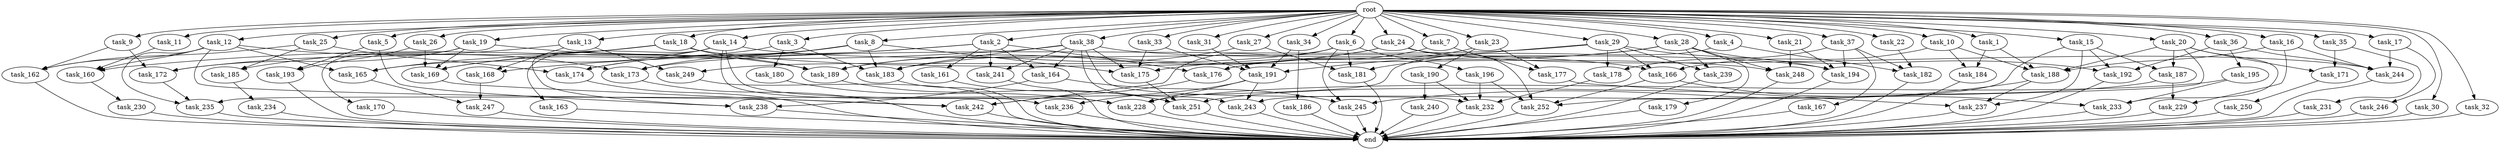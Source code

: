 digraph G {
  task_12 [size="2.048000"];
  task_160 [size="979252543.488000"];
  task_36 [size="2.048000"];
  task_19 [size="2.048000"];
  task_249 [size="429496729.600000"];
  task_196 [size="154618822.656000"];
  root [size="0.000000"];
  task_10 [size="2.048000"];
  task_168 [size="343597383.680000"];
  task_18 [size="2.048000"];
  task_1 [size="2.048000"];
  task_189 [size="2576980377.600000"];
  task_183 [size="3813930958.848000"];
  task_161 [size="68719476.736000"];
  task_4 [size="2.048000"];
  task_33 [size="2.048000"];
  task_235 [size="841813590.016000"];
  task_234 [size="1717986918.400000"];
  task_8 [size="2.048000"];
  task_252 [size="2370821947.392000"];
  task_15 [size="2.048000"];
  task_5 [size="2.048000"];
  end [size="0.000000"];
  task_228 [size="3418793967.616000"];
  task_246 [size="618475290.624000"];
  task_167 [size="618475290.624000"];
  task_14 [size="2.048000"];
  task_21 [size="2.048000"];
  task_38 [size="2.048000"];
  task_241 [size="910533066.752000"];
  task_16 [size="2.048000"];
  task_7 [size="2.048000"];
  task_242 [size="1889785610.240000"];
  task_27 [size="2.048000"];
  task_26 [size="2.048000"];
  task_177 [size="1546188226.560000"];
  task_239 [size="910533066.752000"];
  task_193 [size="893353197.568000"];
  task_176 [size="1614907703.296000"];
  task_30 [size="2.048000"];
  task_245 [size="1322849927.168000"];
  task_172 [size="2267742732.288000"];
  task_164 [size="910533066.752000"];
  task_174 [size="2886218022.912000"];
  task_171 [size="137438953.472000"];
  task_165 [size="652835028.992000"];
  task_179 [size="68719476.736000"];
  task_182 [size="927712935.936000"];
  task_192 [size="2628519985.152000"];
  task_231 [size="68719476.736000"];
  task_17 [size="2.048000"];
  task_169 [size="3710851743.744000"];
  task_166 [size="1271310319.616000"];
  task_31 [size="2.048000"];
  task_170 [size="274877906.944000"];
  task_194 [size="2731599200.256000"];
  task_2 [size="2.048000"];
  task_237 [size="1065151889.408000"];
  task_35 [size="2.048000"];
  task_3 [size="2.048000"];
  task_187 [size="910533066.752000"];
  task_247 [size="1872605741.056000"];
  task_230 [size="1391569403.904000"];
  task_181 [size="1941325217.792000"];
  task_162 [size="3504693313.536000"];
  task_232 [size="3143916060.672000"];
  task_184 [size="1116691496.960000"];
  task_22 [size="2.048000"];
  task_191 [size="4020089389.056000"];
  task_236 [size="1546188226.560000"];
  task_29 [size="2.048000"];
  task_244 [size="3590592659.456000"];
  task_28 [size="2.048000"];
  task_229 [size="2491081031.680000"];
  task_163 [size="154618822.656000"];
  task_175 [size="2628519985.152000"];
  task_233 [size="3504693313.536000"];
  task_23 [size="2.048000"];
  task_190 [size="154618822.656000"];
  task_25 [size="2.048000"];
  task_6 [size="2.048000"];
  task_32 [size="2.048000"];
  task_188 [size="2284922601.472000"];
  task_250 [size="154618822.656000"];
  task_20 [size="2.048000"];
  task_243 [size="3075196583.936000"];
  task_238 [size="1529008357.376000"];
  task_9 [size="2.048000"];
  task_37 [size="2.048000"];
  task_180 [size="1717986918.400000"];
  task_248 [size="927712935.936000"];
  task_195 [size="1717986918.400000"];
  task_185 [size="2147483648.000000"];
  task_186 [size="1717986918.400000"];
  task_34 [size="2.048000"];
  task_240 [size="1717986918.400000"];
  task_173 [size="2010044694.528000"];
  task_178 [size="1460288880.640000"];
  task_13 [size="2.048000"];
  task_251 [size="2147483648.000000"];
  task_24 [size="2.048000"];
  task_11 [size="2.048000"];

  task_12 -> task_235 [size="33554432.000000"];
  task_12 -> task_165 [size="33554432.000000"];
  task_12 -> task_173 [size="33554432.000000"];
  task_12 -> task_160 [size="33554432.000000"];
  task_12 -> task_242 [size="33554432.000000"];
  task_12 -> task_162 [size="33554432.000000"];
  task_160 -> task_230 [size="679477248.000000"];
  task_36 -> task_244 [size="838860800.000000"];
  task_36 -> task_192 [size="838860800.000000"];
  task_36 -> task_195 [size="838860800.000000"];
  task_19 -> task_170 [size="134217728.000000"];
  task_19 -> task_172 [size="134217728.000000"];
  task_19 -> task_169 [size="134217728.000000"];
  task_19 -> task_189 [size="134217728.000000"];
  task_249 -> end [size="1.000000"];
  task_196 -> task_252 [size="209715200.000000"];
  task_196 -> task_232 [size="209715200.000000"];
  root -> task_12 [size="1.000000"];
  root -> task_35 [size="1.000000"];
  root -> task_14 [size="1.000000"];
  root -> task_36 [size="1.000000"];
  root -> task_37 [size="1.000000"];
  root -> task_6 [size="1.000000"];
  root -> task_32 [size="1.000000"];
  root -> task_38 [size="1.000000"];
  root -> task_19 [size="1.000000"];
  root -> task_20 [size="1.000000"];
  root -> task_16 [size="1.000000"];
  root -> task_9 [size="1.000000"];
  root -> task_31 [size="1.000000"];
  root -> task_10 [size="1.000000"];
  root -> task_1 [size="1.000000"];
  root -> task_18 [size="1.000000"];
  root -> task_5 [size="1.000000"];
  root -> task_2 [size="1.000000"];
  root -> task_4 [size="1.000000"];
  root -> task_27 [size="1.000000"];
  root -> task_11 [size="1.000000"];
  root -> task_23 [size="1.000000"];
  root -> task_3 [size="1.000000"];
  root -> task_26 [size="1.000000"];
  root -> task_7 [size="1.000000"];
  root -> task_34 [size="1.000000"];
  root -> task_17 [size="1.000000"];
  root -> task_33 [size="1.000000"];
  root -> task_15 [size="1.000000"];
  root -> task_22 [size="1.000000"];
  root -> task_29 [size="1.000000"];
  root -> task_8 [size="1.000000"];
  root -> task_30 [size="1.000000"];
  root -> task_13 [size="1.000000"];
  root -> task_25 [size="1.000000"];
  root -> task_24 [size="1.000000"];
  root -> task_21 [size="1.000000"];
  root -> task_28 [size="1.000000"];
  task_10 -> task_184 [size="134217728.000000"];
  task_10 -> task_166 [size="134217728.000000"];
  task_10 -> task_188 [size="134217728.000000"];
  task_168 -> task_247 [size="838860800.000000"];
  task_18 -> task_185 [size="209715200.000000"];
  task_18 -> task_248 [size="209715200.000000"];
  task_18 -> task_165 [size="209715200.000000"];
  task_18 -> task_189 [size="209715200.000000"];
  task_1 -> task_184 [size="411041792.000000"];
  task_1 -> task_188 [size="411041792.000000"];
  task_189 -> task_251 [size="33554432.000000"];
  task_183 -> end [size="1.000000"];
  task_161 -> task_251 [size="301989888.000000"];
  task_4 -> task_182 [size="75497472.000000"];
  task_4 -> task_235 [size="75497472.000000"];
  task_33 -> task_175 [size="301989888.000000"];
  task_33 -> task_191 [size="301989888.000000"];
  task_235 -> end [size="1.000000"];
  task_234 -> end [size="1.000000"];
  task_8 -> task_183 [size="536870912.000000"];
  task_8 -> task_175 [size="536870912.000000"];
  task_8 -> task_169 [size="536870912.000000"];
  task_8 -> task_173 [size="536870912.000000"];
  task_8 -> task_174 [size="536870912.000000"];
  task_252 -> end [size="1.000000"];
  task_15 -> task_187 [size="411041792.000000"];
  task_15 -> task_192 [size="411041792.000000"];
  task_15 -> task_243 [size="411041792.000000"];
  task_15 -> task_237 [size="411041792.000000"];
  task_5 -> task_238 [size="134217728.000000"];
  task_5 -> task_193 [size="134217728.000000"];
  task_228 -> end [size="1.000000"];
  task_246 -> end [size="1.000000"];
  task_167 -> end [size="1.000000"];
  task_14 -> task_163 [size="75497472.000000"];
  task_14 -> task_165 [size="75497472.000000"];
  task_14 -> task_166 [size="75497472.000000"];
  task_14 -> task_238 [size="75497472.000000"];
  task_14 -> task_236 [size="75497472.000000"];
  task_14 -> task_228 [size="75497472.000000"];
  task_21 -> task_248 [size="209715200.000000"];
  task_21 -> task_194 [size="209715200.000000"];
  task_38 -> task_183 [size="411041792.000000"];
  task_38 -> task_175 [size="411041792.000000"];
  task_38 -> task_241 [size="411041792.000000"];
  task_38 -> task_160 [size="411041792.000000"];
  task_38 -> task_164 [size="411041792.000000"];
  task_38 -> task_243 [size="411041792.000000"];
  task_38 -> task_194 [size="411041792.000000"];
  task_38 -> task_232 [size="411041792.000000"];
  task_241 -> end [size="1.000000"];
  task_16 -> task_244 [size="536870912.000000"];
  task_16 -> task_229 [size="536870912.000000"];
  task_16 -> task_188 [size="536870912.000000"];
  task_7 -> task_177 [size="679477248.000000"];
  task_7 -> task_176 [size="679477248.000000"];
  task_242 -> end [size="1.000000"];
  task_27 -> task_181 [size="838860800.000000"];
  task_27 -> task_189 [size="838860800.000000"];
  task_26 -> task_169 [size="301989888.000000"];
  task_26 -> task_193 [size="301989888.000000"];
  task_177 -> task_237 [size="75497472.000000"];
  task_239 -> end [size="1.000000"];
  task_193 -> end [size="1.000000"];
  task_176 -> task_242 [size="134217728.000000"];
  task_30 -> end [size="1.000000"];
  task_245 -> end [size="1.000000"];
  task_172 -> task_235 [size="301989888.000000"];
  task_164 -> task_245 [size="536870912.000000"];
  task_164 -> task_238 [size="536870912.000000"];
  task_174 -> end [size="1.000000"];
  task_171 -> task_250 [size="75497472.000000"];
  task_165 -> task_247 [size="75497472.000000"];
  task_179 -> end [size="1.000000"];
  task_182 -> end [size="1.000000"];
  task_192 -> end [size="1.000000"];
  task_231 -> end [size="1.000000"];
  task_17 -> task_244 [size="301989888.000000"];
  task_17 -> task_246 [size="301989888.000000"];
  task_169 -> task_242 [size="679477248.000000"];
  task_166 -> task_252 [size="838860800.000000"];
  task_166 -> task_233 [size="838860800.000000"];
  task_31 -> task_191 [size="411041792.000000"];
  task_170 -> end [size="1.000000"];
  task_194 -> end [size="1.000000"];
  task_2 -> task_241 [size="33554432.000000"];
  task_2 -> task_161 [size="33554432.000000"];
  task_2 -> task_176 [size="33554432.000000"];
  task_2 -> task_164 [size="33554432.000000"];
  task_2 -> task_168 [size="33554432.000000"];
  task_2 -> task_174 [size="33554432.000000"];
  task_237 -> end [size="1.000000"];
  task_35 -> task_231 [size="33554432.000000"];
  task_35 -> task_171 [size="33554432.000000"];
  task_3 -> task_180 [size="838860800.000000"];
  task_3 -> task_183 [size="838860800.000000"];
  task_3 -> task_169 [size="838860800.000000"];
  task_187 -> task_251 [size="679477248.000000"];
  task_187 -> task_229 [size="679477248.000000"];
  task_247 -> end [size="1.000000"];
  task_230 -> end [size="1.000000"];
  task_181 -> end [size="1.000000"];
  task_162 -> end [size="1.000000"];
  task_232 -> end [size="1.000000"];
  task_184 -> end [size="1.000000"];
  task_22 -> task_182 [size="75497472.000000"];
  task_191 -> task_236 [size="679477248.000000"];
  task_191 -> task_243 [size="679477248.000000"];
  task_191 -> task_228 [size="679477248.000000"];
  task_236 -> end [size="1.000000"];
  task_29 -> task_166 [size="411041792.000000"];
  task_29 -> task_191 [size="411041792.000000"];
  task_29 -> task_178 [size="411041792.000000"];
  task_29 -> task_173 [size="411041792.000000"];
  task_29 -> task_239 [size="411041792.000000"];
  task_29 -> task_194 [size="411041792.000000"];
  task_244 -> end [size="1.000000"];
  task_28 -> task_175 [size="33554432.000000"];
  task_28 -> task_239 [size="33554432.000000"];
  task_28 -> task_179 [size="33554432.000000"];
  task_28 -> task_248 [size="33554432.000000"];
  task_28 -> task_192 [size="33554432.000000"];
  task_28 -> task_181 [size="33554432.000000"];
  task_229 -> end [size="1.000000"];
  task_163 -> end [size="1.000000"];
  task_175 -> task_251 [size="33554432.000000"];
  task_233 -> end [size="1.000000"];
  task_23 -> task_177 [size="75497472.000000"];
  task_23 -> task_176 [size="75497472.000000"];
  task_23 -> task_190 [size="75497472.000000"];
  task_190 -> task_232 [size="838860800.000000"];
  task_190 -> task_240 [size="838860800.000000"];
  task_25 -> task_174 [size="838860800.000000"];
  task_25 -> task_185 [size="838860800.000000"];
  task_25 -> task_162 [size="838860800.000000"];
  task_6 -> task_245 [size="75497472.000000"];
  task_6 -> task_249 [size="75497472.000000"];
  task_6 -> task_196 [size="75497472.000000"];
  task_6 -> task_242 [size="75497472.000000"];
  task_6 -> task_181 [size="75497472.000000"];
  task_32 -> end [size="1.000000"];
  task_188 -> task_245 [size="33554432.000000"];
  task_188 -> task_237 [size="33554432.000000"];
  task_250 -> end [size="1.000000"];
  task_20 -> task_187 [size="33554432.000000"];
  task_20 -> task_252 [size="33554432.000000"];
  task_20 -> task_171 [size="33554432.000000"];
  task_20 -> task_233 [size="33554432.000000"];
  task_20 -> task_188 [size="33554432.000000"];
  task_243 -> end [size="1.000000"];
  task_238 -> end [size="1.000000"];
  task_9 -> task_172 [size="838860800.000000"];
  task_9 -> task_162 [size="838860800.000000"];
  task_37 -> task_167 [size="301989888.000000"];
  task_37 -> task_182 [size="301989888.000000"];
  task_37 -> task_194 [size="301989888.000000"];
  task_37 -> task_178 [size="301989888.000000"];
  task_180 -> task_228 [size="75497472.000000"];
  task_248 -> end [size="1.000000"];
  task_195 -> task_228 [size="838860800.000000"];
  task_195 -> task_233 [size="838860800.000000"];
  task_185 -> task_234 [size="838860800.000000"];
  task_186 -> end [size="1.000000"];
  task_34 -> task_186 [size="838860800.000000"];
  task_34 -> task_191 [size="838860800.000000"];
  task_240 -> end [size="1.000000"];
  task_173 -> end [size="1.000000"];
  task_178 -> task_232 [size="75497472.000000"];
  task_13 -> task_172 [size="134217728.000000"];
  task_13 -> task_168 [size="134217728.000000"];
  task_13 -> task_249 [size="134217728.000000"];
  task_251 -> end [size="1.000000"];
  task_24 -> task_183 [size="75497472.000000"];
  task_24 -> task_252 [size="75497472.000000"];
  task_24 -> task_244 [size="75497472.000000"];
  task_24 -> task_189 [size="75497472.000000"];
  task_11 -> task_160 [size="33554432.000000"];
}
